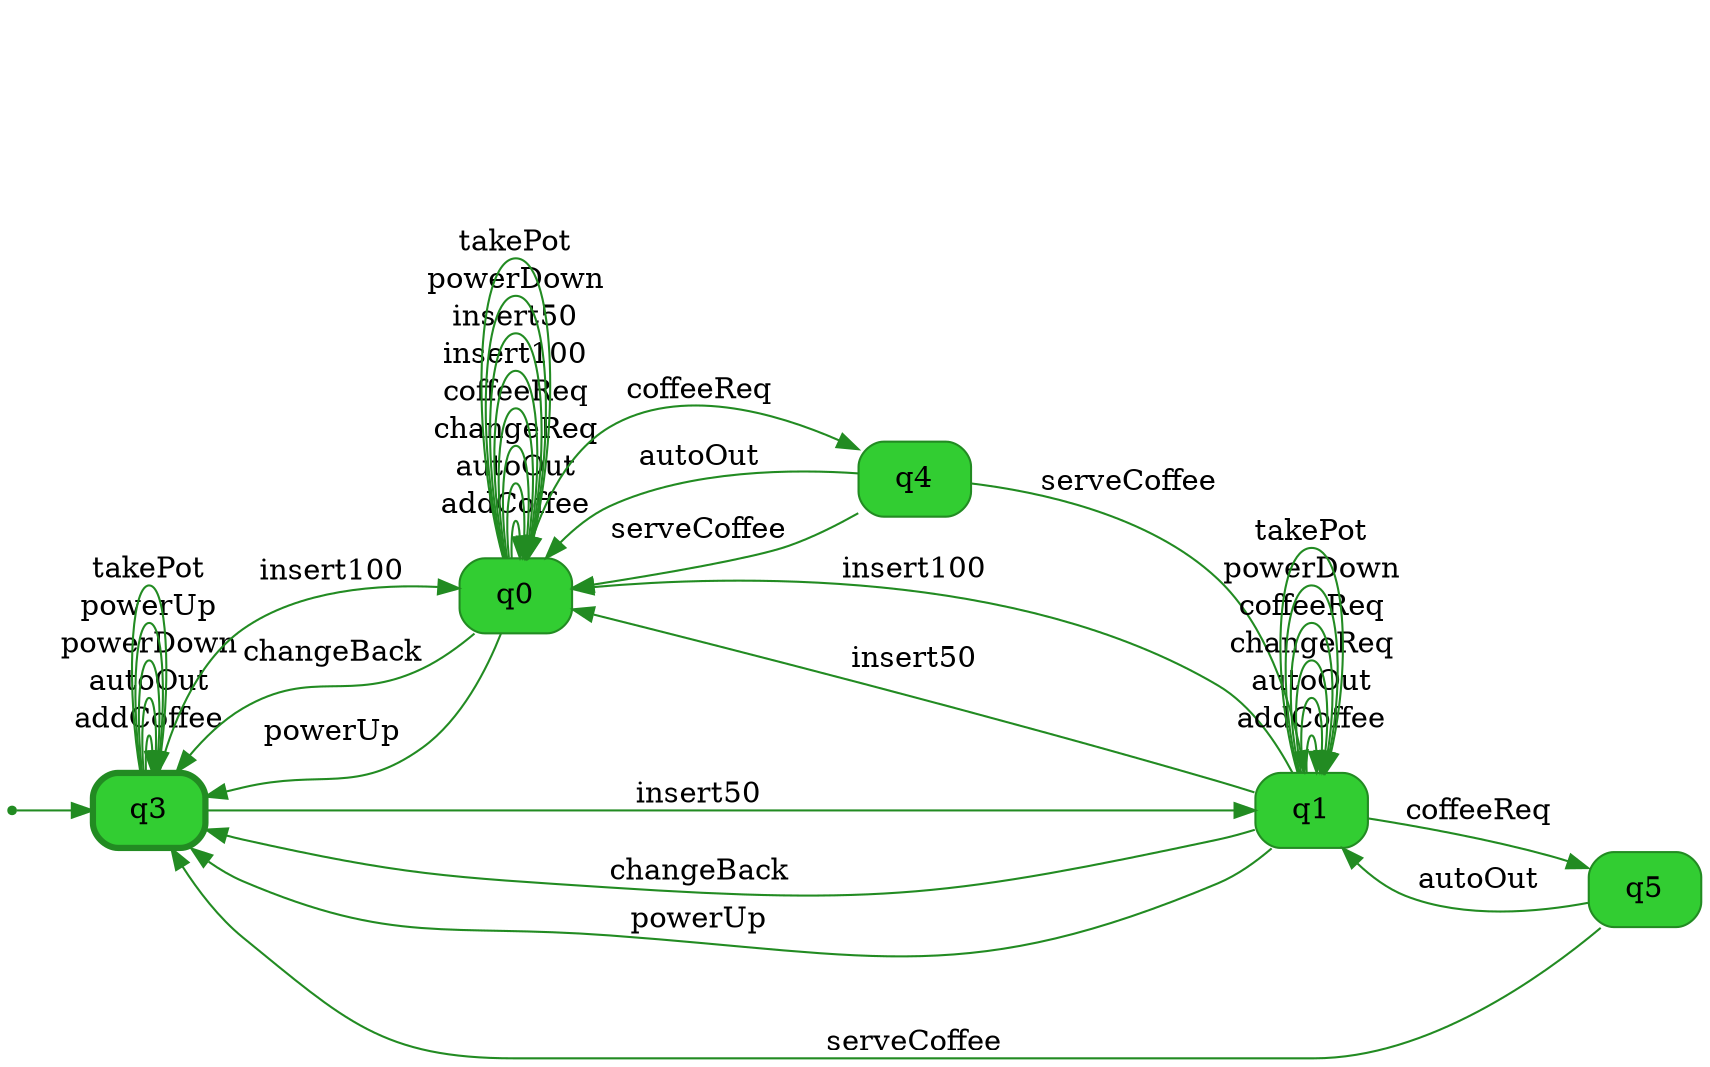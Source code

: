 digraph g {

	rankdir="LR"

	__invisible__[shape="point", color="forestgreen"]
	q3[label="q3", shape="box", style="rounded, filled", color="forestgreen", fillcolor="limegreen", penwidth=3] // Initial
	q0[label="q0", shape="box", style="rounded, filled", color="forestgreen", fillcolor="limegreen"]
	q4[label="q4", shape="box", style="rounded, filled", color="forestgreen", fillcolor="limegreen"]
	q1[label="q1", shape="box", style="rounded, filled", color="forestgreen", fillcolor="limegreen"]
	q5[label="q5", shape="box", style="rounded, filled", color="forestgreen", fillcolor="limegreen"]

	__invisible__ -> q3[color="forestgreen"]
	q3 -> q3[label="addCoffee", color="forestgreen"]
	q3 -> q3[label="autoOut", color="forestgreen"]
	q3 -> q3[label="powerDown", color="forestgreen"]
	q3 -> q3[label="powerUp", color="forestgreen"]
	q3 -> q3[label="takePot", color="forestgreen"]
	q3 -> q0[label="insert100", color="forestgreen"]
	q0 -> q0[label="addCoffee", color="forestgreen"]
	q0 -> q0[label="autoOut", color="forestgreen"]
	q0 -> q0[label="changeReq", color="forestgreen"]
	q0 -> q0[label="coffeeReq", color="forestgreen"]
	q0 -> q0[label="insert100", color="forestgreen"]
	q0 -> q0[label="insert50", color="forestgreen"]
	q0 -> q0[label="powerDown", color="forestgreen"]
	q0 -> q0[label="takePot", color="forestgreen"]
	q0 -> q3[label="changeBack", color="forestgreen"]
	q0 -> q3[label="powerUp", color="forestgreen"]
	q0 -> q4[label="coffeeReq", color="forestgreen"]
	q4 -> q0[label="autoOut", color="forestgreen"]
	q4 -> q0[label="serveCoffee", color="forestgreen"]
	q4 -> q1[label="serveCoffee", color="forestgreen"]
	q1 -> q1[label="addCoffee", color="forestgreen"]
	q1 -> q1[label="autoOut", color="forestgreen"]
	q1 -> q1[label="changeReq", color="forestgreen"]
	q1 -> q1[label="coffeeReq", color="forestgreen"]
	q1 -> q1[label="powerDown", color="forestgreen"]
	q1 -> q1[label="takePot", color="forestgreen"]
	q1 -> q0[label="insert100", color="forestgreen"]
	q1 -> q0[label="insert50", color="forestgreen"]
	q1 -> q3[label="changeBack", color="forestgreen"]
	q1 -> q3[label="powerUp", color="forestgreen"]
	q1 -> q5[label="coffeeReq", color="forestgreen"]
	q5 -> q1[label="autoOut", color="forestgreen"]
	q5 -> q3[label="serveCoffee", color="forestgreen"]
	q3 -> q1[label="insert50", color="forestgreen"]

}
